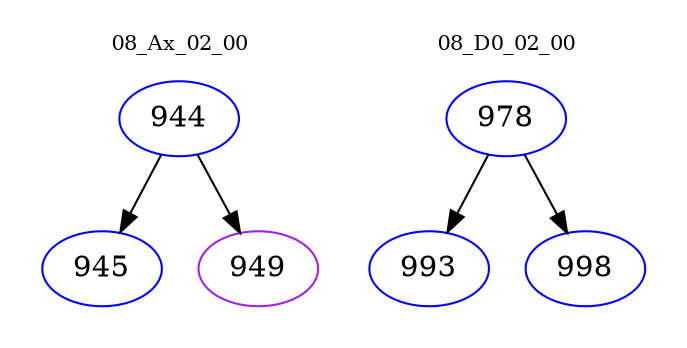 digraph{
subgraph cluster_0 {
color = white
label = "08_Ax_02_00";
fontsize=10;
T0_944 [label="944", color="blue"]
T0_944 -> T0_945 [color="black"]
T0_945 [label="945", color="blue"]
T0_944 -> T0_949 [color="black"]
T0_949 [label="949", color="purple"]
}
subgraph cluster_1 {
color = white
label = "08_D0_02_00";
fontsize=10;
T1_978 [label="978", color="blue"]
T1_978 -> T1_993 [color="black"]
T1_993 [label="993", color="blue"]
T1_978 -> T1_998 [color="black"]
T1_998 [label="998", color="blue"]
}
}
